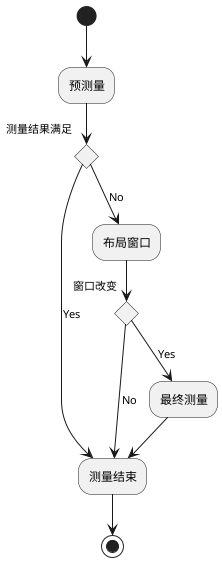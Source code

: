 ViewRootImpl测量流程，理想情况下(不受其他任何变量的干扰)的大概逻辑
@startuml
(*)--> 预测量
If "测量结果满足" then
--> [Yes] "测量结束"
else
--> [No] "布局窗口"
Endif
If "窗口改变" then
--> [Yes] "最终测量"
--> "测量结束"
else
--> [No] "测量结束"
Endif
-->(*)
@enduml
